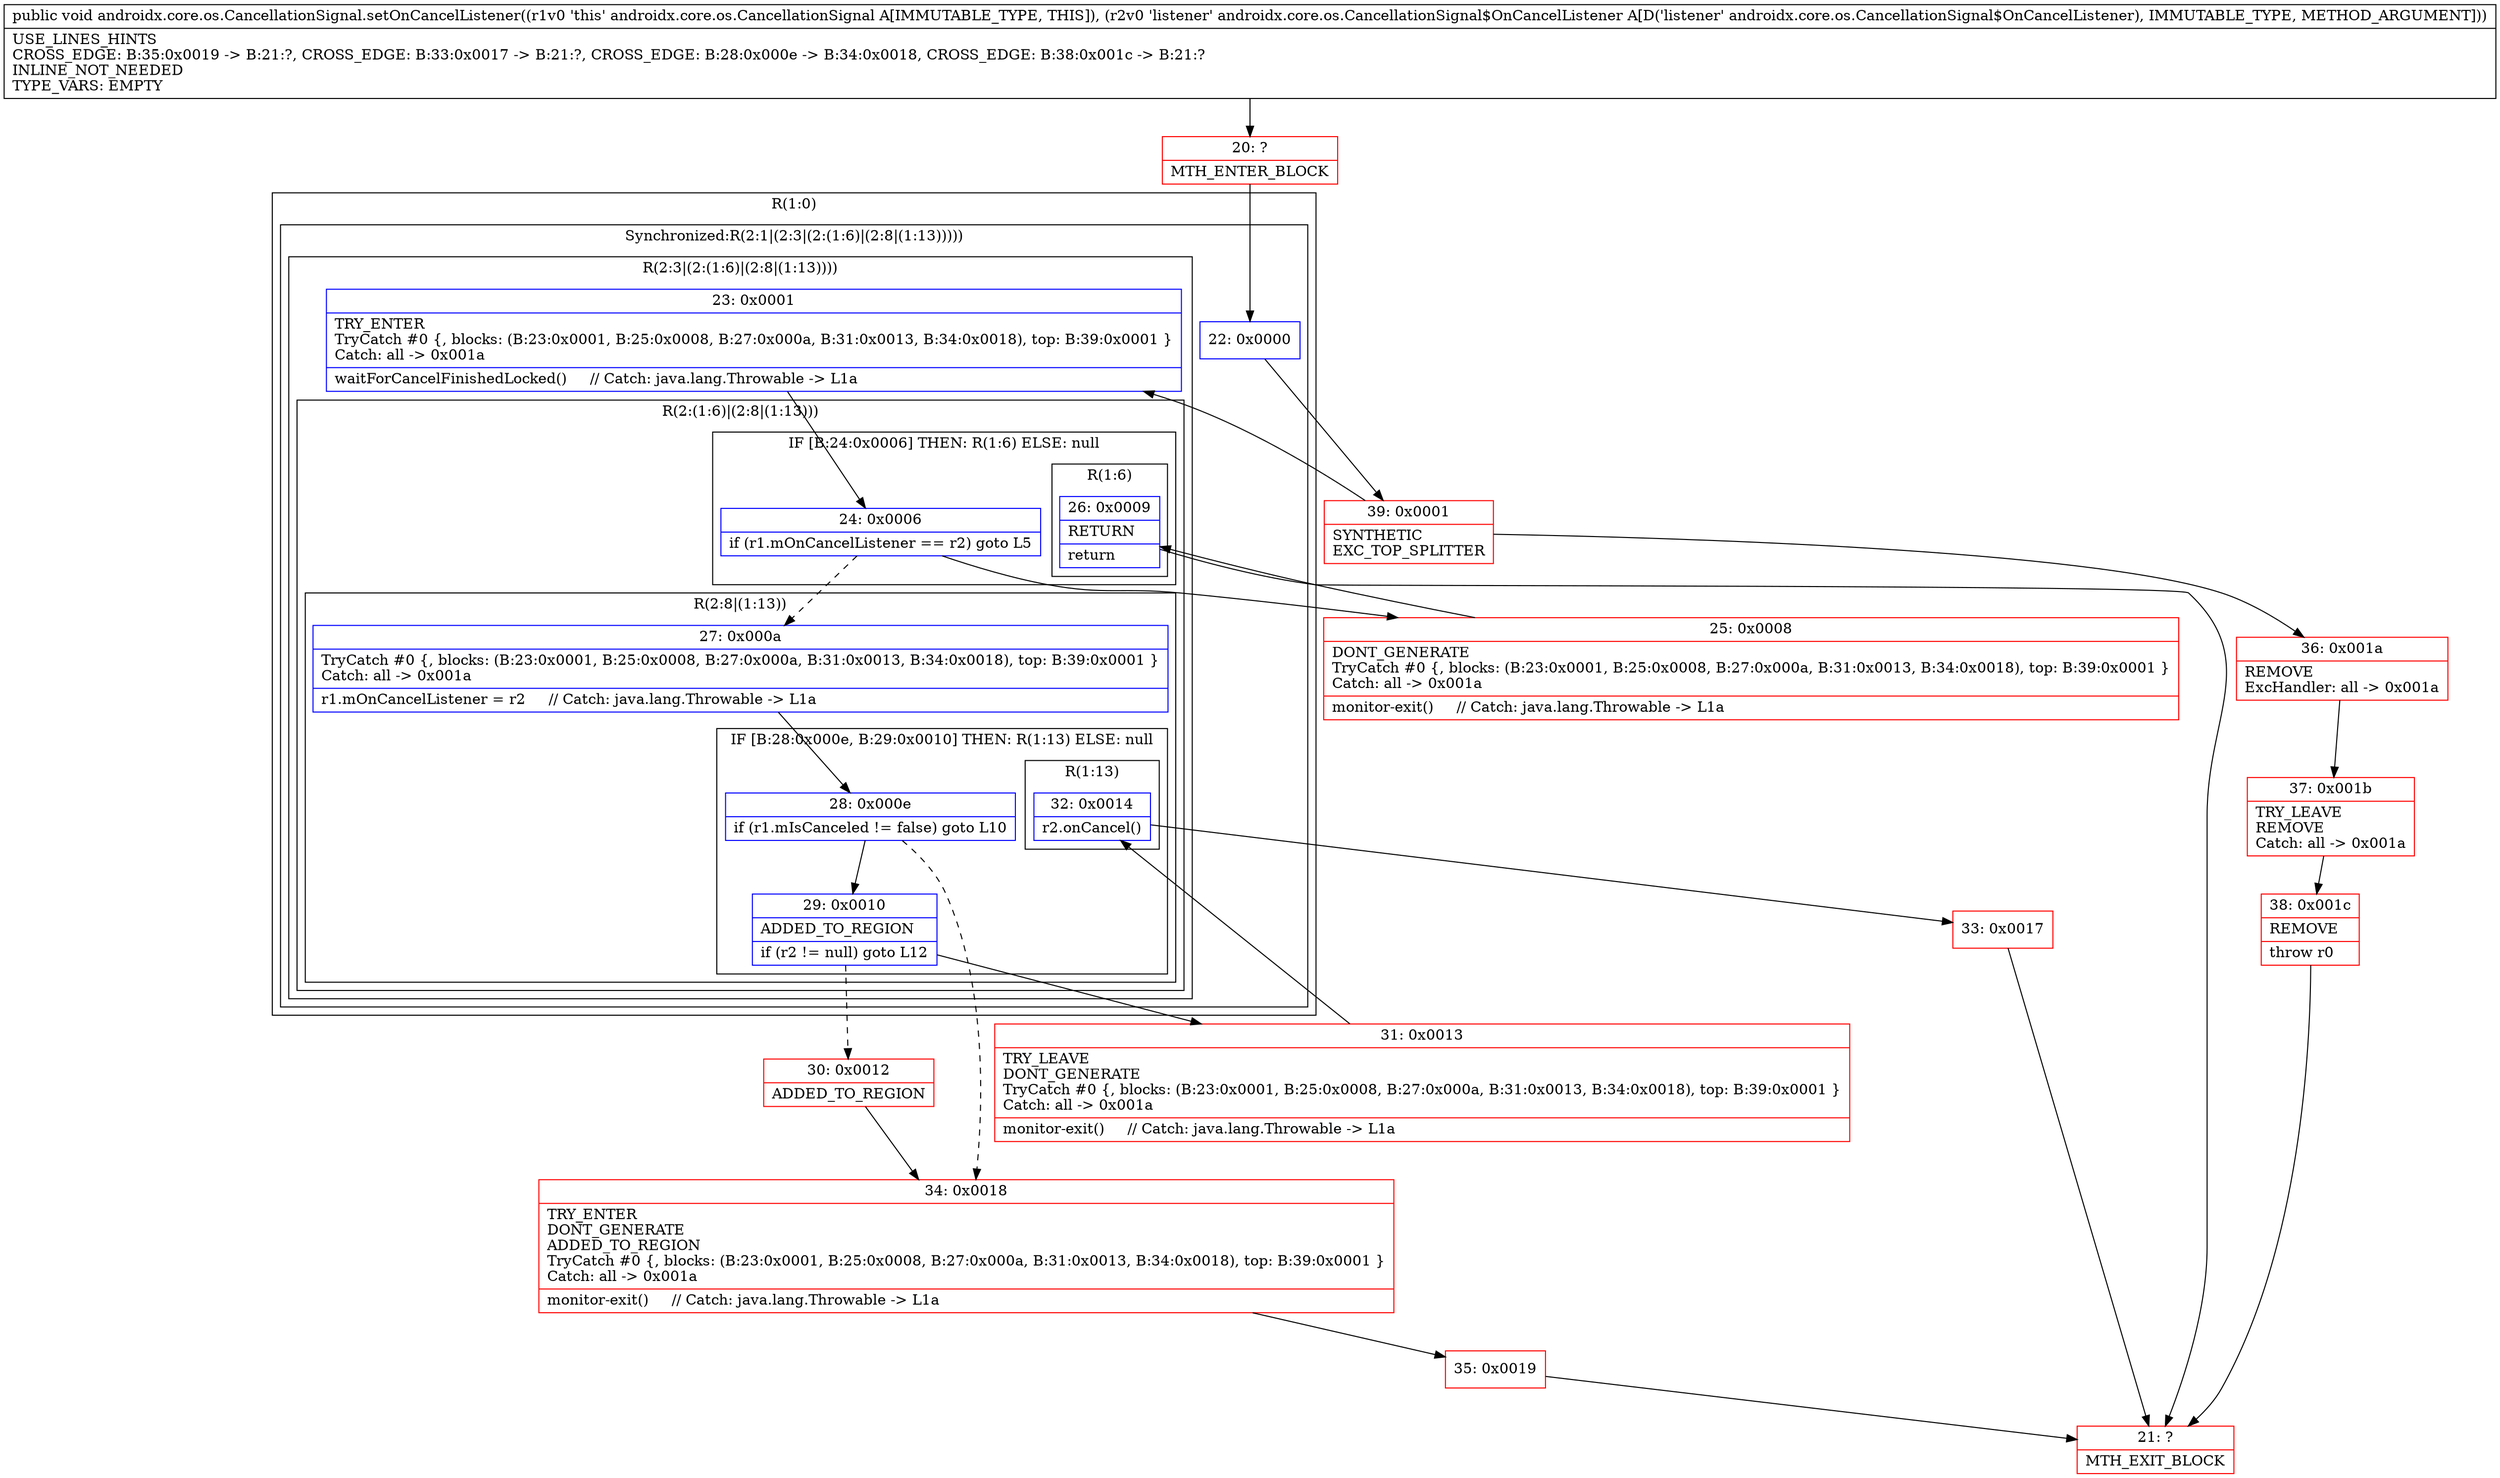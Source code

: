 digraph "CFG forandroidx.core.os.CancellationSignal.setOnCancelListener(Landroidx\/core\/os\/CancellationSignal$OnCancelListener;)V" {
subgraph cluster_Region_335476130 {
label = "R(1:0)";
node [shape=record,color=blue];
subgraph cluster_SynchronizedRegion_44296110 {
label = "Synchronized:R(2:1|(2:3|(2:(1:6)|(2:8|(1:13)))))";
node [shape=record,color=blue];
Node_22 [shape=record,label="{22\:\ 0x0000}"];
subgraph cluster_Region_1578217004 {
label = "R(2:3|(2:(1:6)|(2:8|(1:13))))";
node [shape=record,color=blue];
Node_23 [shape=record,label="{23\:\ 0x0001|TRY_ENTER\lTryCatch #0 \{, blocks: (B:23:0x0001, B:25:0x0008, B:27:0x000a, B:31:0x0013, B:34:0x0018), top: B:39:0x0001 \}\lCatch: all \-\> 0x001a\l|waitForCancelFinishedLocked()     \/\/ Catch: java.lang.Throwable \-\> L1a\l}"];
subgraph cluster_Region_1486577385 {
label = "R(2:(1:6)|(2:8|(1:13)))";
node [shape=record,color=blue];
subgraph cluster_IfRegion_1017967549 {
label = "IF [B:24:0x0006] THEN: R(1:6) ELSE: null";
node [shape=record,color=blue];
Node_24 [shape=record,label="{24\:\ 0x0006|if (r1.mOnCancelListener == r2) goto L5\l}"];
subgraph cluster_Region_556789009 {
label = "R(1:6)";
node [shape=record,color=blue];
Node_26 [shape=record,label="{26\:\ 0x0009|RETURN\l|return\l}"];
}
}
subgraph cluster_Region_1914460118 {
label = "R(2:8|(1:13))";
node [shape=record,color=blue];
Node_27 [shape=record,label="{27\:\ 0x000a|TryCatch #0 \{, blocks: (B:23:0x0001, B:25:0x0008, B:27:0x000a, B:31:0x0013, B:34:0x0018), top: B:39:0x0001 \}\lCatch: all \-\> 0x001a\l|r1.mOnCancelListener = r2     \/\/ Catch: java.lang.Throwable \-\> L1a\l}"];
subgraph cluster_IfRegion_1886532458 {
label = "IF [B:28:0x000e, B:29:0x0010] THEN: R(1:13) ELSE: null";
node [shape=record,color=blue];
Node_28 [shape=record,label="{28\:\ 0x000e|if (r1.mIsCanceled != false) goto L10\l}"];
Node_29 [shape=record,label="{29\:\ 0x0010|ADDED_TO_REGION\l|if (r2 != null) goto L12\l}"];
subgraph cluster_Region_731383746 {
label = "R(1:13)";
node [shape=record,color=blue];
Node_32 [shape=record,label="{32\:\ 0x0014|r2.onCancel()\l}"];
}
}
}
}
}
}
}
Node_20 [shape=record,color=red,label="{20\:\ ?|MTH_ENTER_BLOCK\l}"];
Node_39 [shape=record,color=red,label="{39\:\ 0x0001|SYNTHETIC\lEXC_TOP_SPLITTER\l}"];
Node_25 [shape=record,color=red,label="{25\:\ 0x0008|DONT_GENERATE\lTryCatch #0 \{, blocks: (B:23:0x0001, B:25:0x0008, B:27:0x000a, B:31:0x0013, B:34:0x0018), top: B:39:0x0001 \}\lCatch: all \-\> 0x001a\l|monitor\-exit()     \/\/ Catch: java.lang.Throwable \-\> L1a\l}"];
Node_21 [shape=record,color=red,label="{21\:\ ?|MTH_EXIT_BLOCK\l}"];
Node_30 [shape=record,color=red,label="{30\:\ 0x0012|ADDED_TO_REGION\l}"];
Node_31 [shape=record,color=red,label="{31\:\ 0x0013|TRY_LEAVE\lDONT_GENERATE\lTryCatch #0 \{, blocks: (B:23:0x0001, B:25:0x0008, B:27:0x000a, B:31:0x0013, B:34:0x0018), top: B:39:0x0001 \}\lCatch: all \-\> 0x001a\l|monitor\-exit()     \/\/ Catch: java.lang.Throwable \-\> L1a\l}"];
Node_33 [shape=record,color=red,label="{33\:\ 0x0017}"];
Node_34 [shape=record,color=red,label="{34\:\ 0x0018|TRY_ENTER\lDONT_GENERATE\lADDED_TO_REGION\lTryCatch #0 \{, blocks: (B:23:0x0001, B:25:0x0008, B:27:0x000a, B:31:0x0013, B:34:0x0018), top: B:39:0x0001 \}\lCatch: all \-\> 0x001a\l|monitor\-exit()     \/\/ Catch: java.lang.Throwable \-\> L1a\l}"];
Node_35 [shape=record,color=red,label="{35\:\ 0x0019}"];
Node_36 [shape=record,color=red,label="{36\:\ 0x001a|REMOVE\lExcHandler: all \-\> 0x001a\l}"];
Node_37 [shape=record,color=red,label="{37\:\ 0x001b|TRY_LEAVE\lREMOVE\lCatch: all \-\> 0x001a\l}"];
Node_38 [shape=record,color=red,label="{38\:\ 0x001c|REMOVE\l|throw r0\l}"];
MethodNode[shape=record,label="{public void androidx.core.os.CancellationSignal.setOnCancelListener((r1v0 'this' androidx.core.os.CancellationSignal A[IMMUTABLE_TYPE, THIS]), (r2v0 'listener' androidx.core.os.CancellationSignal$OnCancelListener A[D('listener' androidx.core.os.CancellationSignal$OnCancelListener), IMMUTABLE_TYPE, METHOD_ARGUMENT]))  | USE_LINES_HINTS\lCROSS_EDGE: B:35:0x0019 \-\> B:21:?, CROSS_EDGE: B:33:0x0017 \-\> B:21:?, CROSS_EDGE: B:28:0x000e \-\> B:34:0x0018, CROSS_EDGE: B:38:0x001c \-\> B:21:?\lINLINE_NOT_NEEDED\lTYPE_VARS: EMPTY\l}"];
MethodNode -> Node_20;Node_22 -> Node_39;
Node_23 -> Node_24;
Node_24 -> Node_25;
Node_24 -> Node_27[style=dashed];
Node_26 -> Node_21;
Node_27 -> Node_28;
Node_28 -> Node_29;
Node_28 -> Node_34[style=dashed];
Node_29 -> Node_30[style=dashed];
Node_29 -> Node_31;
Node_32 -> Node_33;
Node_20 -> Node_22;
Node_39 -> Node_23;
Node_39 -> Node_36;
Node_25 -> Node_26;
Node_30 -> Node_34;
Node_31 -> Node_32;
Node_33 -> Node_21;
Node_34 -> Node_35;
Node_35 -> Node_21;
Node_36 -> Node_37;
Node_37 -> Node_38;
Node_38 -> Node_21;
}

